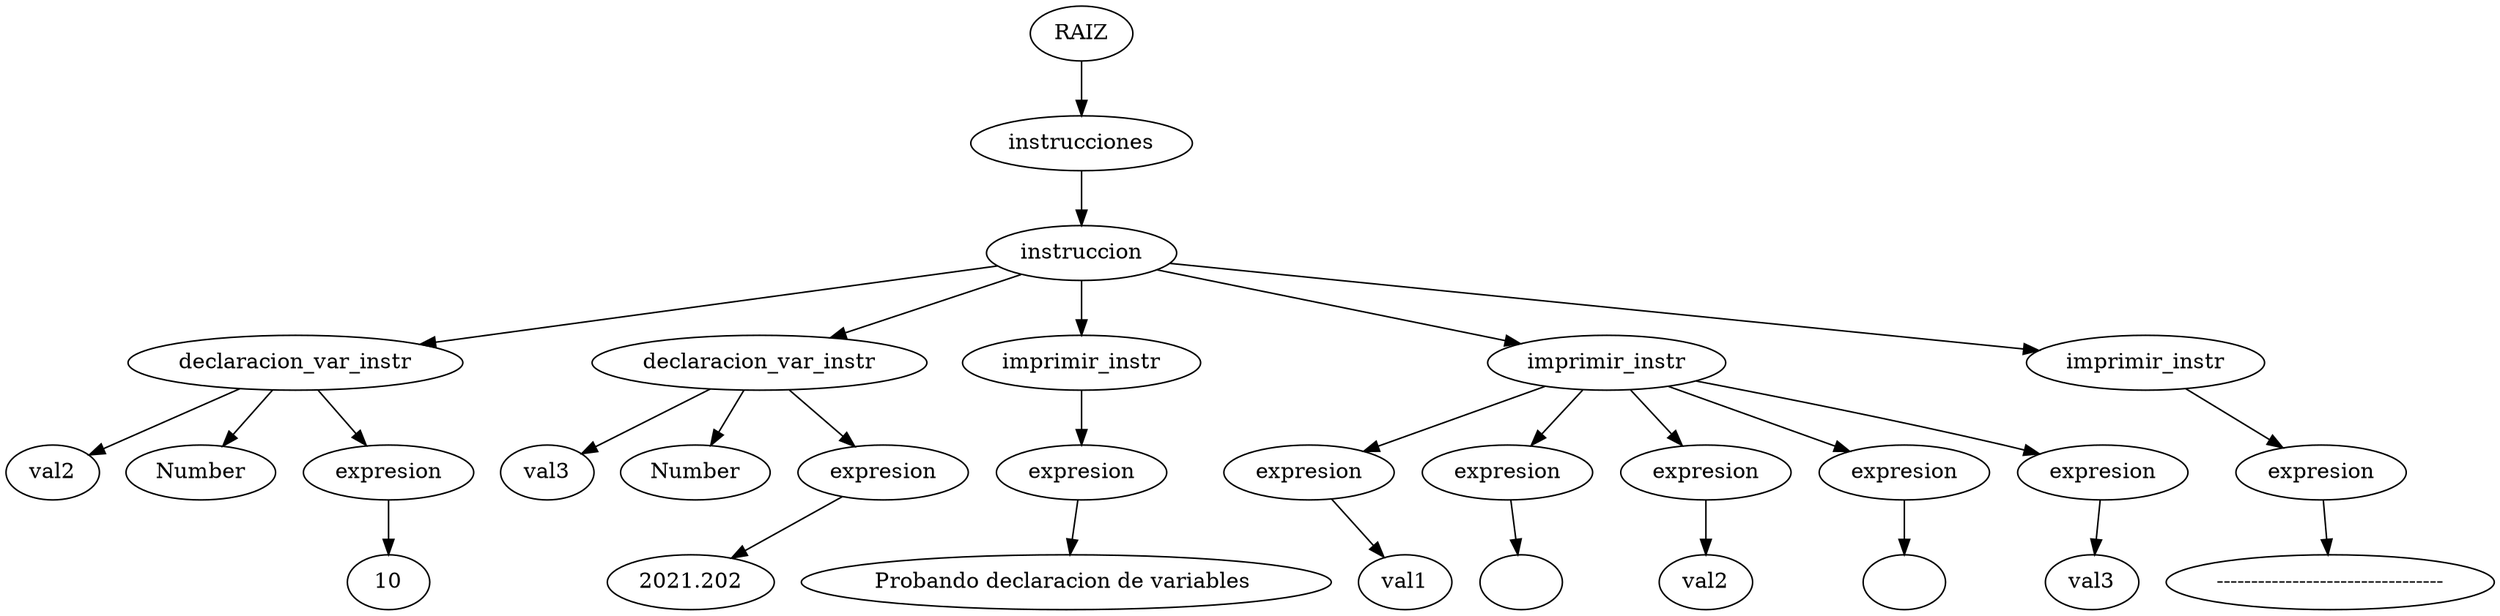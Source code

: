 digraph {
n0[label="RAIZ"];
n1[label="instrucciones"];
n0->n1;
n2[label="instruccion"];
n1->n2;
n3[label="declaracion_var_instr"];
n2->n3;
n4[label="val2"];
n3->n4;
n5[label="Number"];
n3->n5;
n6[label="expresion"];
n3->n6;
n7[label="10"];
n6->n7;
n8[label="declaracion_var_instr"];
n2->n8;
n9[label="val3"];
n8->n9;
n10[label="Number"];
n8->n10;
n11[label="expresion"];
n8->n11;
n12[label="2021.202"];
n11->n12;
n13[label="imprimir_instr"];
n2->n13;
n14[label="expresion"];
n13->n14;
n15[label="Probando declaracion de variables 
"];
n14->n15;
n16[label="imprimir_instr"];
n2->n16;
n17[label="expresion"];
n16->n17;
n18[label="val1"];
n17->n18;
n19[label="expresion"];
n16->n19;
n20[label=" "];
n19->n20;
n21[label="expresion"];
n16->n21;
n22[label="val2"];
n21->n22;
n23[label="expresion"];
n16->n23;
n24[label=" "];
n23->n24;
n25[label="expresion"];
n16->n25;
n26[label="val3"];
n25->n26;
n27[label="imprimir_instr"];
n2->n27;
n28[label="expresion"];
n27->n28;
n29[label="---------------------------------"];
n28->n29;
}